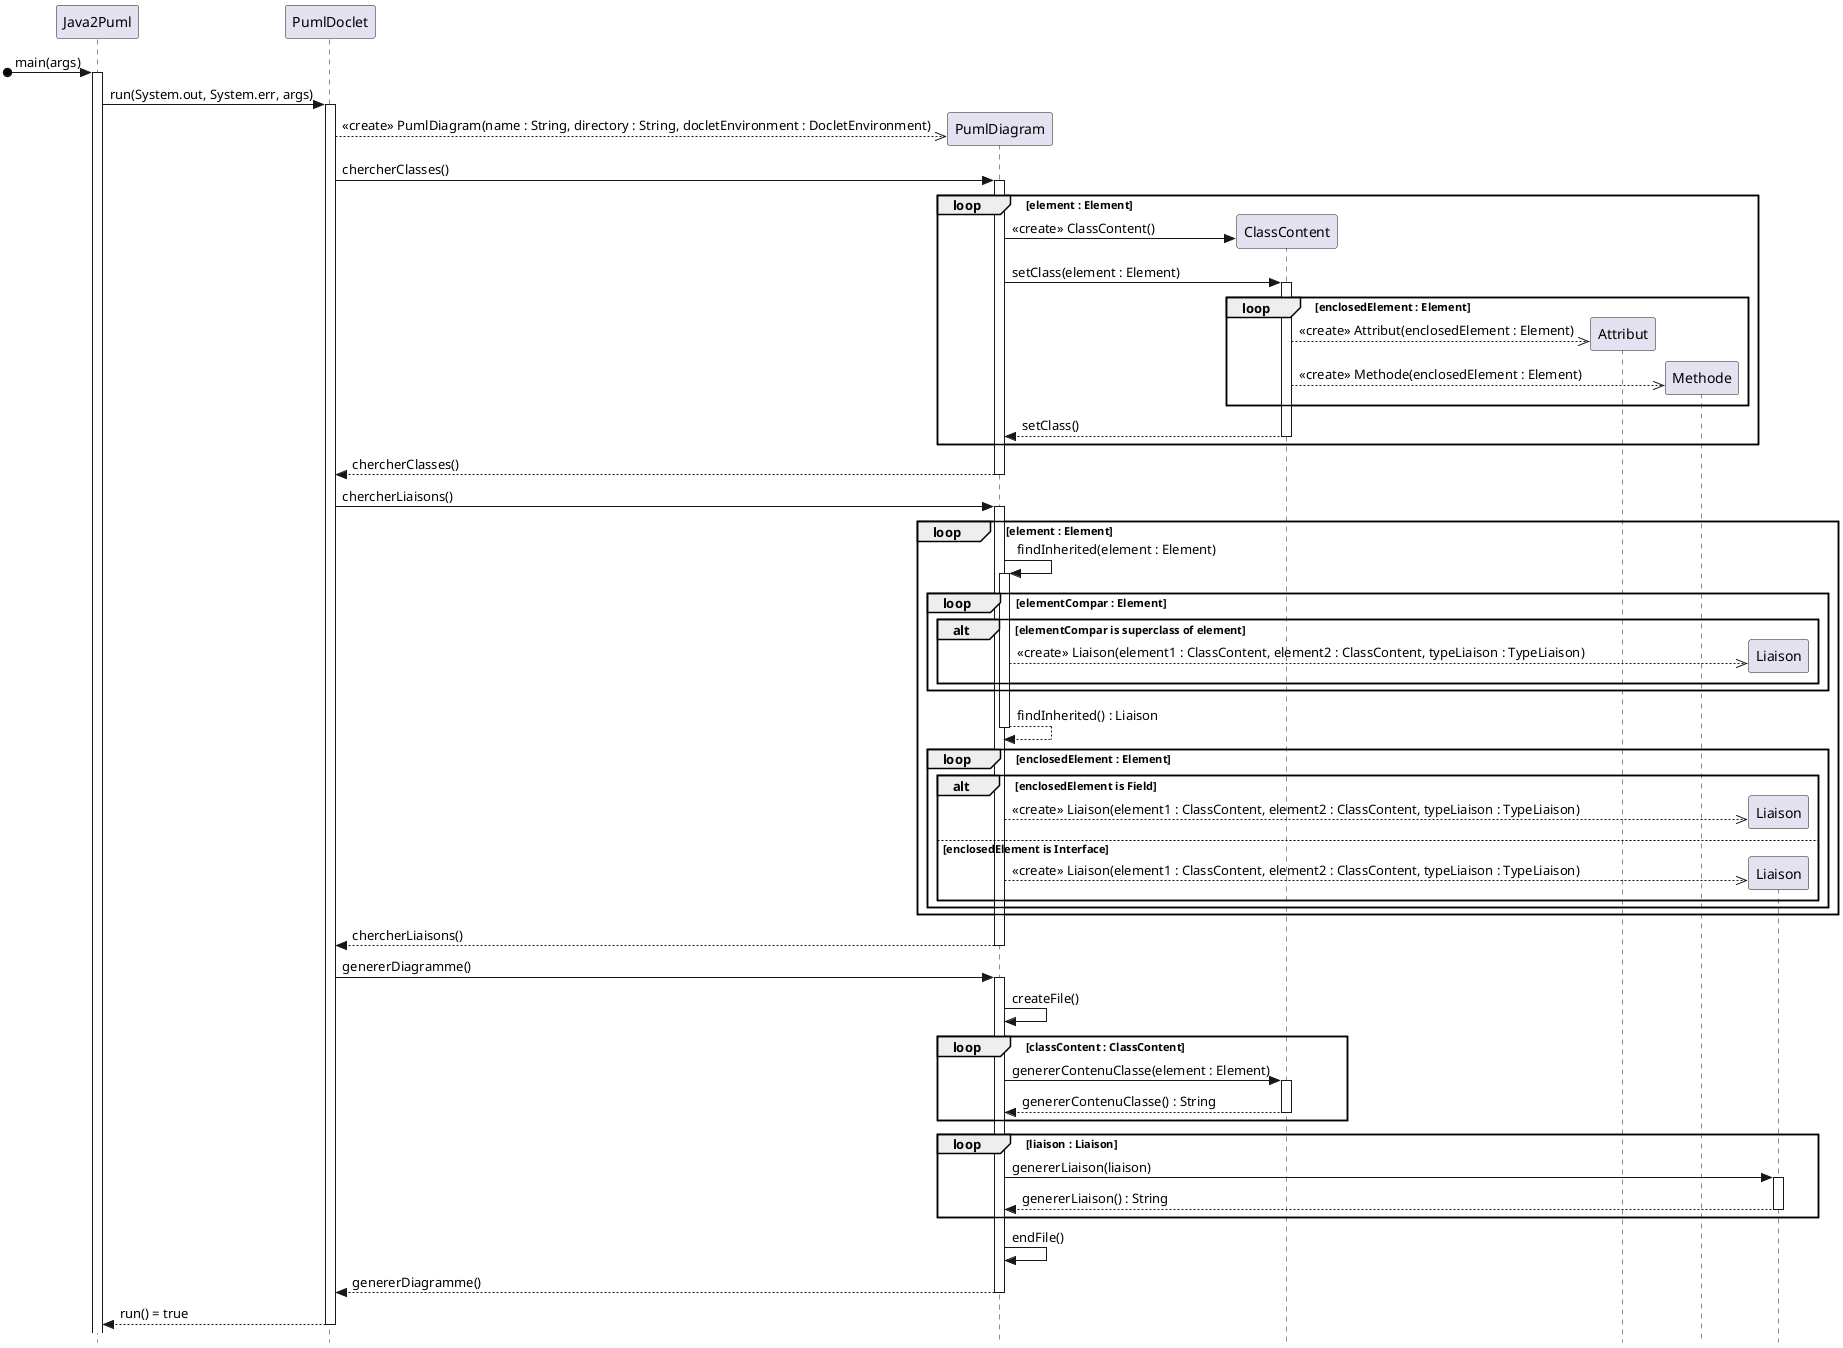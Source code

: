 @startuml
'https://plantuml.com/sequence-diagram
skinparam style strictuml
hide footbox

participant Java2Puml
participant PumlDoclet
participant PumlDiagram
participant ClassContent
participant Attribut
participant Methode
participant Liaison

[o-> Java2Puml ++ : main(args)
Java2Puml -> PumlDoclet ++ : run(System.out, System.err, args)
    PumlDoclet -->> PumlDiagram ** : <<create>> PumlDiagram(name : String, directory : String, docletEnvironment : DocletEnvironment)
    PumlDoclet -> PumlDiagram ++ : chercherClasses()
        loop element : Element
            PumlDiagram -> ClassContent ** : <<create>> ClassContent()
            PumlDiagram -> ClassContent ++ : setClass(element : Element)
                loop enclosedElement : Element
                    ClassContent -->> Attribut ** : <<create>> Attribut(enclosedElement : Element)
                    ClassContent -->> Methode ** : <<create>> Methode(enclosedElement : Element)
                end
            return setClass()
        end
    return chercherClasses()

    PumlDoclet -> PumlDiagram ++ : chercherLiaisons()
        loop element : Element
            PumlDiagram -> PumlDiagram ++ : findInherited(element : Element)
                loop elementCompar : Element
                    alt elementCompar is superclass of element
                        PumlDiagram -->> Liaison ** : <<create>> Liaison(element1 : ClassContent, element2 : ClassContent, typeLiaison : TypeLiaison)
                    end
                end
            return findInherited() : Liaison
            loop enclosedElement : Element
                alt enclosedElement is Field
                    PumlDiagram -->> Liaison ** : <<create>> Liaison(element1 : ClassContent, element2 : ClassContent, typeLiaison : TypeLiaison)
                else enclosedElement is Interface
                    PumlDiagram -->> Liaison ** : <<create>> Liaison(element1 : ClassContent, element2 : ClassContent, typeLiaison : TypeLiaison)
                end
            end
        end
    return chercherLiaisons()

    PumlDoclet -> PumlDiagram ++ : genererDiagramme()
        PumlDiagram -> PumlDiagram : createFile()
        loop classContent : ClassContent
            PumlDiagram -> ClassContent ++ : genererContenuClasse(element : Element)
            return genererContenuClasse() : String
        end
        loop liaison : Liaison
            PumlDiagram -> Liaison ++ : genererLiaison(liaison)
            return genererLiaison() : String
        end
        PumlDiagram -> PumlDiagram : endFile()
    return genererDiagramme()
return run() = true

@enduml